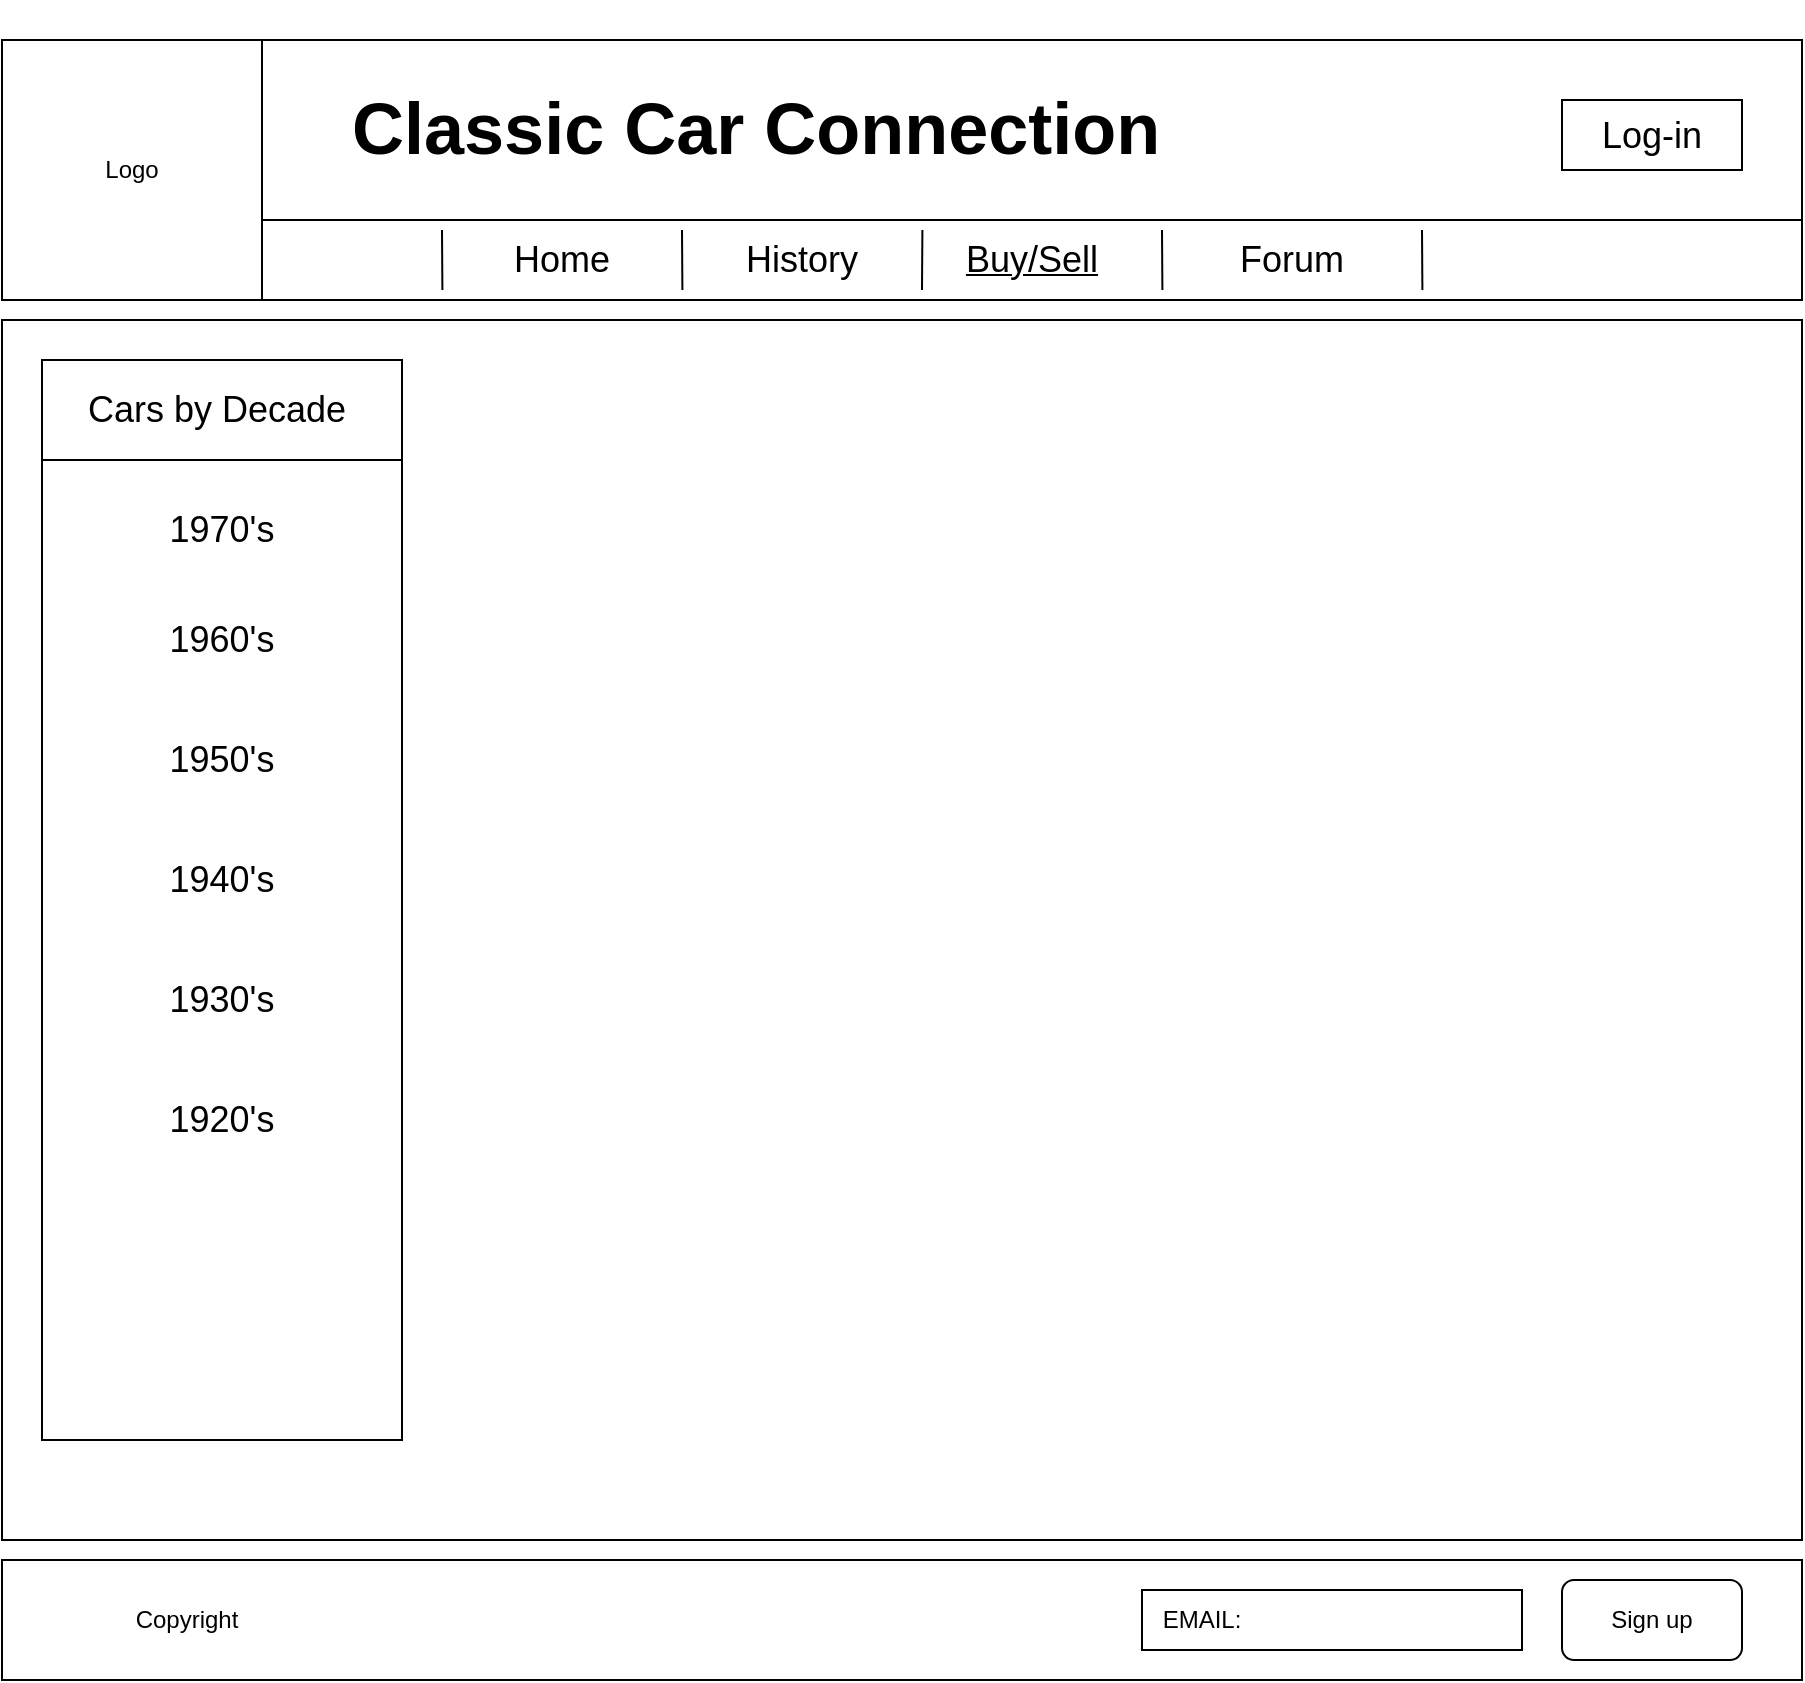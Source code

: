 <mxfile version="15.7.3" type="device"><diagram name="Page-1" id="2cc2dc42-3aac-f2a9-1cec-7a8b7cbee084"><mxGraphModel dx="1038" dy="1397" grid="1" gridSize="10" guides="1" tooltips="1" connect="1" arrows="1" fold="1" page="1" pageScale="1" pageWidth="1100" pageHeight="850" background="none" math="0" shadow="0"><root><mxCell id="0"/><mxCell id="1" parent="0"/><mxCell id="WqVAV-14SNkskrREujGX-28" value="" style="rounded=0;whiteSpace=wrap;html=1;fontSize=18;" parent="1" vertex="1"><mxGeometry x="10" y="-690" width="900" height="610" as="geometry"/></mxCell><mxCell id="a_HMki62IAwMK6l8Lb-S-16" value="" style="rounded=0;whiteSpace=wrap;html=1;fontSize=18;" vertex="1" parent="1"><mxGeometry x="30" y="-620" width="180" height="490" as="geometry"/></mxCell><mxCell id="WqVAV-14SNkskrREujGX-1" value="" style="rounded=0;whiteSpace=wrap;html=1;" parent="1" vertex="1"><mxGeometry x="10" y="-740" width="900" height="40" as="geometry"/></mxCell><mxCell id="WqVAV-14SNkskrREujGX-2" value="" style="rounded=0;whiteSpace=wrap;html=1;" parent="1" vertex="1"><mxGeometry x="10" y="-830" width="900" height="90" as="geometry"/></mxCell><mxCell id="WqVAV-14SNkskrREujGX-3" value="" style="whiteSpace=wrap;html=1;aspect=fixed;" parent="1" vertex="1"><mxGeometry x="10" y="-830" width="130" height="130" as="geometry"/></mxCell><mxCell id="WqVAV-14SNkskrREujGX-5" value="Logo" style="text;html=1;strokeColor=none;fillColor=none;align=center;verticalAlign=middle;whiteSpace=wrap;rounded=0;" parent="1" vertex="1"><mxGeometry x="45" y="-780" width="60" height="30" as="geometry"/></mxCell><mxCell id="WqVAV-14SNkskrREujGX-17" value="History" style="text;html=1;strokeColor=none;fillColor=none;align=center;verticalAlign=middle;whiteSpace=wrap;rounded=0;fontSize=18;" parent="1" vertex="1"><mxGeometry x="360" y="-735" width="100" height="30" as="geometry"/></mxCell><mxCell id="WqVAV-14SNkskrREujGX-18" value="&lt;u&gt;Buy/Sell&lt;/u&gt;" style="text;html=1;strokeColor=none;fillColor=none;align=center;verticalAlign=middle;whiteSpace=wrap;rounded=0;fontSize=18;" parent="1" vertex="1"><mxGeometry x="470" y="-735" width="110" height="30" as="geometry"/></mxCell><mxCell id="WqVAV-14SNkskrREujGX-19" value="Home" style="text;html=1;strokeColor=none;fillColor=none;align=center;verticalAlign=middle;whiteSpace=wrap;rounded=0;fontSize=18;" parent="1" vertex="1"><mxGeometry x="240" y="-735" width="100" height="30" as="geometry"/></mxCell><mxCell id="WqVAV-14SNkskrREujGX-22" value="" style="endArrow=none;html=1;rounded=0;fontSize=18;exitX=0.378;exitY=0.875;exitDx=0;exitDy=0;exitPerimeter=0;" parent="1" source="WqVAV-14SNkskrREujGX-1" edge="1"><mxGeometry width="50" height="50" relative="1" as="geometry"><mxPoint x="300" y="-685" as="sourcePoint"/><mxPoint x="350" y="-735" as="targetPoint"/><Array as="points"/></mxGeometry></mxCell><mxCell id="WqVAV-14SNkskrREujGX-23" value="" style="endArrow=none;html=1;rounded=0;fontSize=18;exitX=0.378;exitY=0.875;exitDx=0;exitDy=0;exitPerimeter=0;entryX=0;entryY=1;entryDx=0;entryDy=0;" parent="1" target="WqVAV-14SNkskrREujGX-18" edge="1"><mxGeometry width="50" height="50" relative="1" as="geometry"><mxPoint x="470.2" y="-735" as="sourcePoint"/><mxPoint x="470" y="-710" as="targetPoint"/><Array as="points"/></mxGeometry></mxCell><mxCell id="WqVAV-14SNkskrREujGX-24" value="" style="endArrow=none;html=1;rounded=0;fontSize=18;exitX=0.378;exitY=0.875;exitDx=0;exitDy=0;exitPerimeter=0;" parent="1" edge="1"><mxGeometry width="50" height="50" relative="1" as="geometry"><mxPoint x="230.2" y="-705" as="sourcePoint"/><mxPoint x="230" y="-735" as="targetPoint"/><Array as="points"/></mxGeometry></mxCell><mxCell id="WqVAV-14SNkskrREujGX-25" value="" style="endArrow=none;html=1;rounded=0;fontSize=18;exitX=0.378;exitY=0.875;exitDx=0;exitDy=0;exitPerimeter=0;" parent="1" edge="1"><mxGeometry width="50" height="50" relative="1" as="geometry"><mxPoint x="590.2" y="-705" as="sourcePoint"/><mxPoint x="590" y="-735" as="targetPoint"/><Array as="points"/></mxGeometry></mxCell><mxCell id="WqVAV-14SNkskrREujGX-32" value="&lt;h1&gt;&lt;font style=&quot;font-size: 36px&quot;&gt;Classic Car Connection&lt;/font&gt;&lt;/h1&gt;" style="text;html=1;strokeColor=none;fillColor=none;spacing=5;spacingTop=-20;whiteSpace=wrap;overflow=hidden;rounded=0;fontSize=24;" parent="1" vertex="1"><mxGeometry x="180" y="-840" width="600" height="80" as="geometry"/></mxCell><mxCell id="WqVAV-14SNkskrREujGX-36" value="" style="rounded=0;whiteSpace=wrap;html=1;fontSize=18;" parent="1" vertex="1"><mxGeometry x="10" y="-70" width="900" height="60" as="geometry"/></mxCell><mxCell id="c9CSNo5MI59wLK1kXZgf-6" value="Forum" style="text;html=1;strokeColor=none;fillColor=none;align=center;verticalAlign=middle;whiteSpace=wrap;rounded=0;fontSize=18;" parent="1" vertex="1"><mxGeometry x="600" y="-735" width="110" height="30" as="geometry"/></mxCell><mxCell id="c9CSNo5MI59wLK1kXZgf-7" value="" style="endArrow=none;html=1;rounded=0;fontSize=18;exitX=0.378;exitY=0.875;exitDx=0;exitDy=0;exitPerimeter=0;" parent="1" edge="1"><mxGeometry width="50" height="50" relative="1" as="geometry"><mxPoint x="720.2" y="-705" as="sourcePoint"/><mxPoint x="720" y="-735" as="targetPoint"/><Array as="points"/></mxGeometry></mxCell><mxCell id="c9CSNo5MI59wLK1kXZgf-45" value="" style="rounded=0;whiteSpace=wrap;html=1;fontSize=18;" parent="1" vertex="1"><mxGeometry x="790" y="-800" width="90" height="35" as="geometry"/></mxCell><mxCell id="c9CSNo5MI59wLK1kXZgf-39" value="Log-in" style="text;html=1;strokeColor=none;fillColor=none;align=center;verticalAlign=middle;whiteSpace=wrap;rounded=0;fontSize=18;" parent="1" vertex="1"><mxGeometry x="790" y="-797.5" width="90" height="30" as="geometry"/></mxCell><mxCell id="a_HMki62IAwMK6l8Lb-S-2" value="Copyright" style="text;html=1;strokeColor=none;fillColor=none;align=center;verticalAlign=middle;whiteSpace=wrap;rounded=0;" vertex="1" parent="1"><mxGeometry x="35" y="-55" width="135" height="30" as="geometry"/></mxCell><mxCell id="a_HMki62IAwMK6l8Lb-S-3" value="" style="rounded=0;whiteSpace=wrap;html=1;" vertex="1" parent="1"><mxGeometry x="580" y="-55" width="190" height="30" as="geometry"/></mxCell><mxCell id="a_HMki62IAwMK6l8Lb-S-4" value="EMAIL:" style="text;html=1;strokeColor=none;fillColor=none;align=center;verticalAlign=middle;whiteSpace=wrap;rounded=0;" vertex="1" parent="1"><mxGeometry x="580" y="-55" width="60" height="30" as="geometry"/></mxCell><mxCell id="a_HMki62IAwMK6l8Lb-S-5" value="" style="rounded=1;whiteSpace=wrap;html=1;" vertex="1" parent="1"><mxGeometry x="790" y="-60" width="90" height="40" as="geometry"/></mxCell><mxCell id="a_HMki62IAwMK6l8Lb-S-6" value="Sign up" style="text;html=1;strokeColor=none;fillColor=none;align=center;verticalAlign=middle;whiteSpace=wrap;rounded=0;" vertex="1" parent="1"><mxGeometry x="805" y="-55" width="60" height="30" as="geometry"/></mxCell><mxCell id="a_HMki62IAwMK6l8Lb-S-17" value="1970's" style="text;html=1;strokeColor=none;fillColor=none;align=center;verticalAlign=middle;whiteSpace=wrap;rounded=0;fontSize=18;" vertex="1" parent="1"><mxGeometry x="55" y="-600" width="130" height="30" as="geometry"/></mxCell><mxCell id="a_HMki62IAwMK6l8Lb-S-18" value="1960's" style="text;html=1;strokeColor=none;fillColor=none;align=center;verticalAlign=middle;whiteSpace=wrap;rounded=0;fontSize=18;" vertex="1" parent="1"><mxGeometry x="55" y="-545" width="130" height="30" as="geometry"/></mxCell><mxCell id="a_HMki62IAwMK6l8Lb-S-19" value="1950's" style="text;html=1;strokeColor=none;fillColor=none;align=center;verticalAlign=middle;whiteSpace=wrap;rounded=0;fontSize=18;" vertex="1" parent="1"><mxGeometry x="55" y="-485" width="130" height="30" as="geometry"/></mxCell><mxCell id="a_HMki62IAwMK6l8Lb-S-20" value="1940's" style="text;html=1;strokeColor=none;fillColor=none;align=center;verticalAlign=middle;whiteSpace=wrap;rounded=0;fontSize=18;" vertex="1" parent="1"><mxGeometry x="55" y="-425" width="130" height="30" as="geometry"/></mxCell><mxCell id="a_HMki62IAwMK6l8Lb-S-21" value="1930's" style="text;html=1;strokeColor=none;fillColor=none;align=center;verticalAlign=middle;whiteSpace=wrap;rounded=0;fontSize=18;" vertex="1" parent="1"><mxGeometry x="55" y="-365" width="130" height="30" as="geometry"/></mxCell><mxCell id="a_HMki62IAwMK6l8Lb-S-22" value="1920's" style="text;html=1;strokeColor=none;fillColor=none;align=center;verticalAlign=middle;whiteSpace=wrap;rounded=0;fontSize=18;" vertex="1" parent="1"><mxGeometry x="55" y="-305" width="130" height="30" as="geometry"/></mxCell><mxCell id="a_HMki62IAwMK6l8Lb-S-23" value="" style="rounded=0;whiteSpace=wrap;html=1;" vertex="1" parent="1"><mxGeometry x="30" y="-670" width="180" height="50" as="geometry"/></mxCell><mxCell id="a_HMki62IAwMK6l8Lb-S-24" value="&lt;span style=&quot;font-size: 18px&quot;&gt;Cars by Decade&lt;/span&gt;" style="text;html=1;strokeColor=none;fillColor=none;align=center;verticalAlign=middle;whiteSpace=wrap;rounded=0;" vertex="1" parent="1"><mxGeometry x="45" y="-660" width="145" height="30" as="geometry"/></mxCell></root></mxGraphModel></diagram></mxfile>